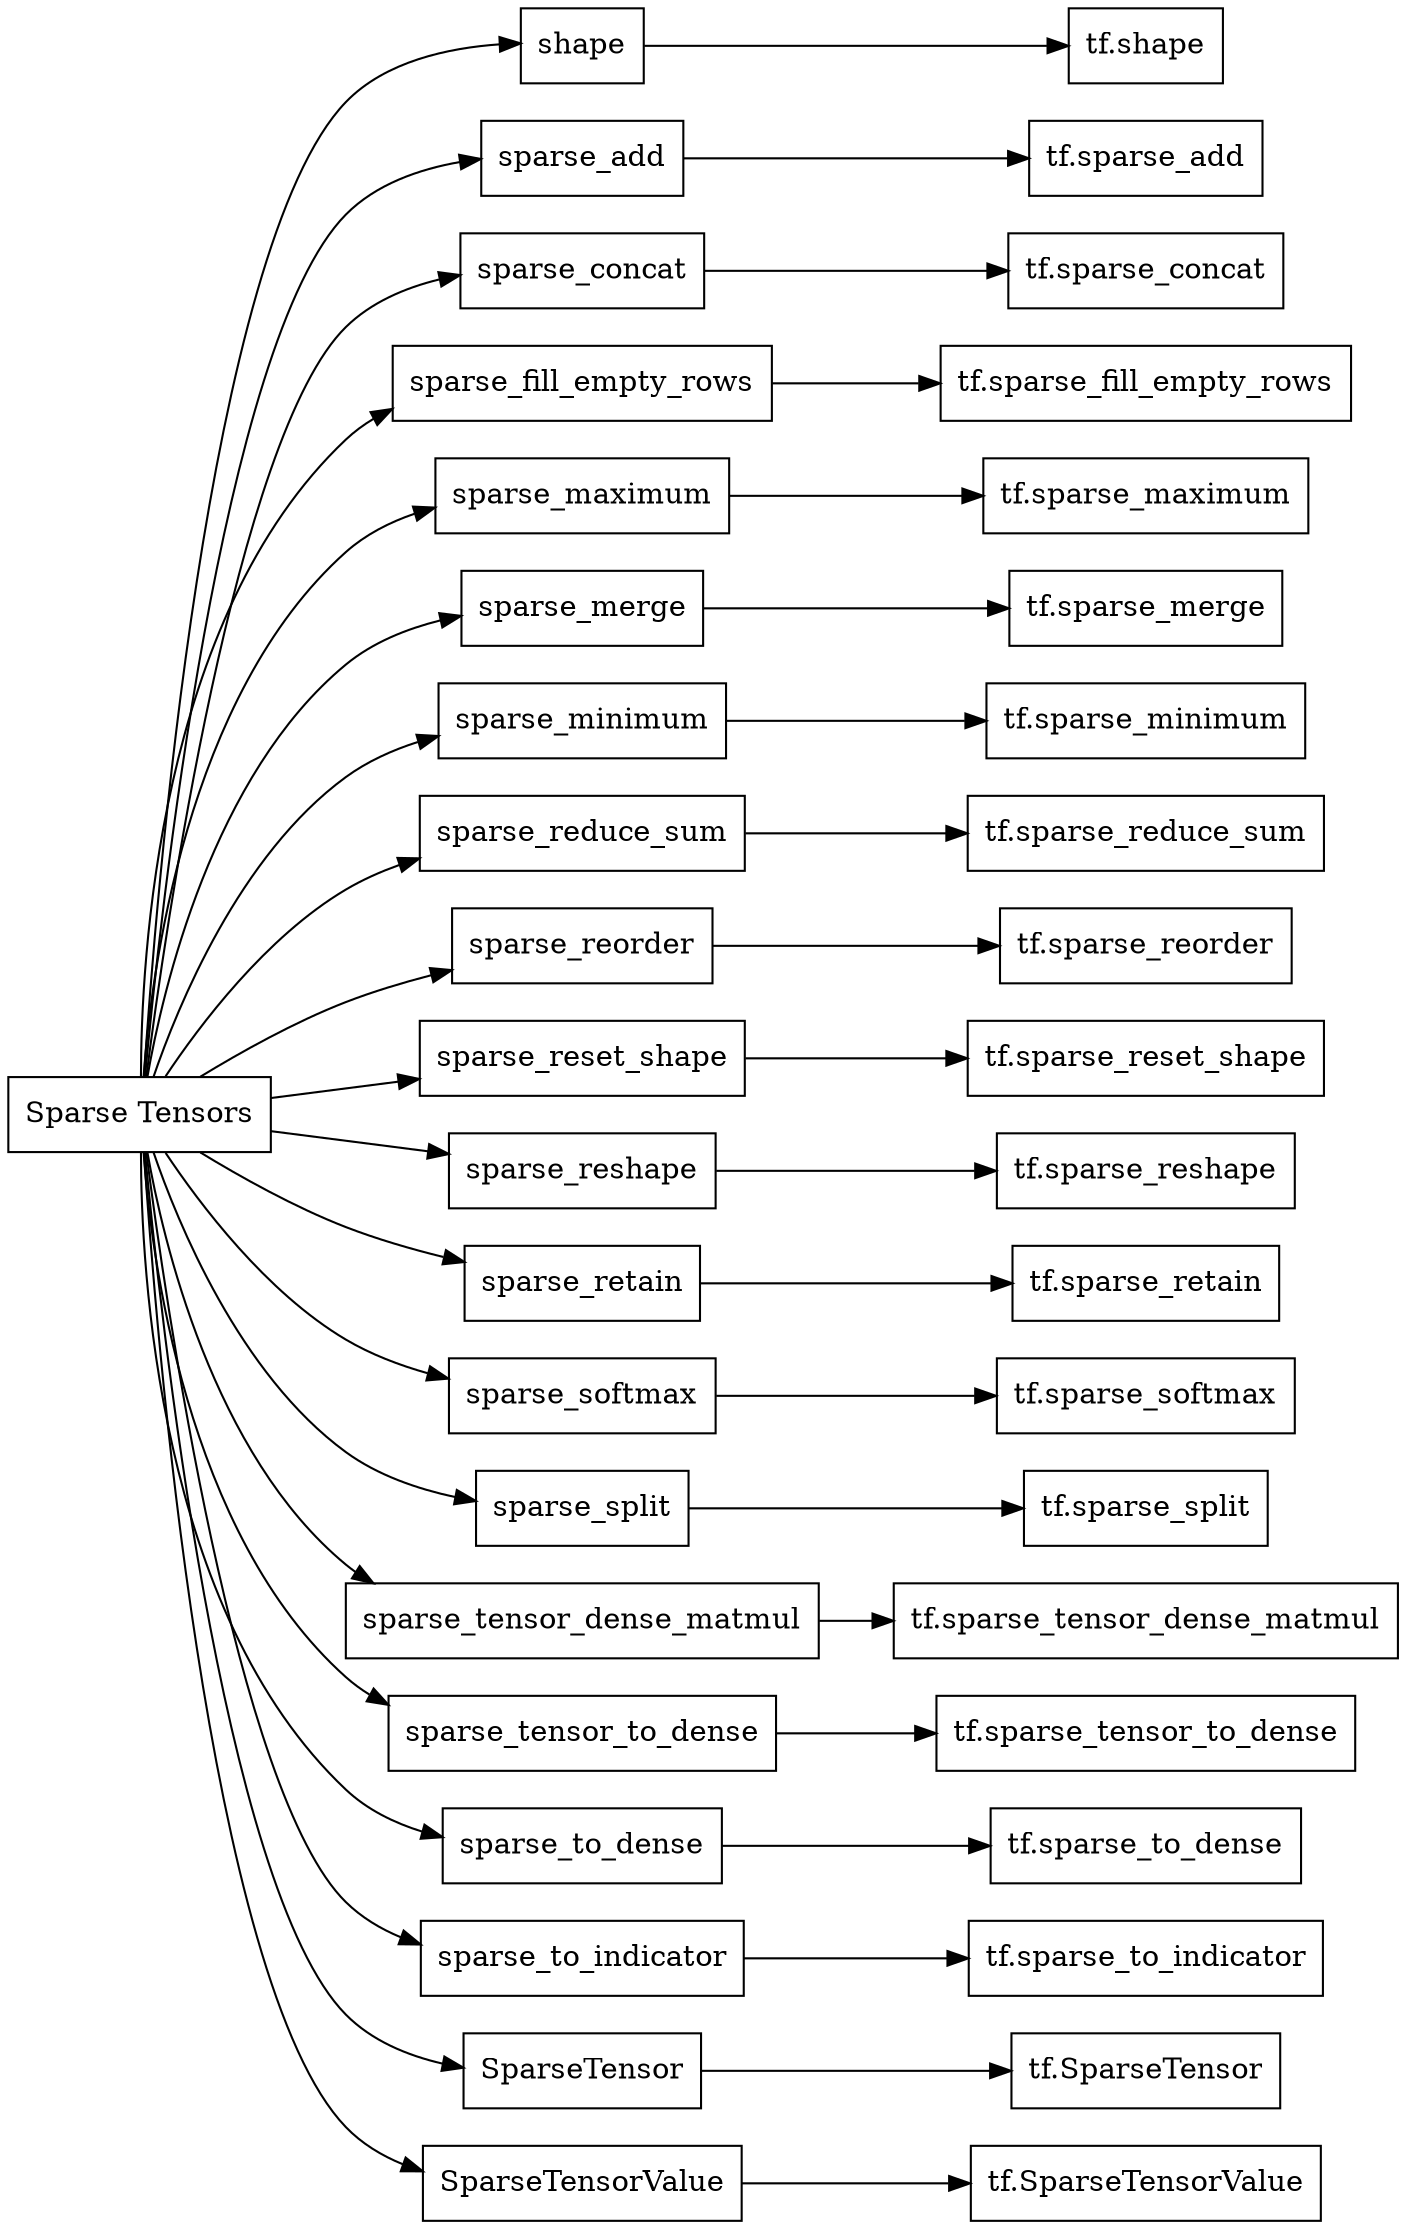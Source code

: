 digraph "Sparse Tensors"{
rankdir="LR"
node [shape="box"]
		"Sparse Tensors" -> "shape" -> "tf.shape";
		"Sparse Tensors" -> "sparse_add" -> "tf.sparse_add";
		"Sparse Tensors" -> "sparse_concat" -> "tf.sparse_concat";
		"Sparse Tensors" -> "sparse_fill_empty_rows" -> "tf.sparse_fill_empty_rows";
		"Sparse Tensors" -> "sparse_maximum" -> "tf.sparse_maximum";
		"Sparse Tensors" -> "sparse_merge" -> "tf.sparse_merge";
		"Sparse Tensors" -> "sparse_minimum" -> "tf.sparse_minimum";
		"Sparse Tensors" -> "sparse_reduce_sum" -> "tf.sparse_reduce_sum";
		"Sparse Tensors" -> "sparse_reorder" -> "tf.sparse_reorder";
		"Sparse Tensors" -> "sparse_reset_shape" -> "tf.sparse_reset_shape";
		"Sparse Tensors" -> "sparse_reshape" -> "tf.sparse_reshape";
		"Sparse Tensors" -> "sparse_retain" -> "tf.sparse_retain";
		"Sparse Tensors" -> "sparse_softmax" -> "tf.sparse_softmax";
		"Sparse Tensors" -> "sparse_split" -> "tf.sparse_split";
		"Sparse Tensors" -> "sparse_tensor_dense_matmul" -> "tf.sparse_tensor_dense_matmul";
		"Sparse Tensors" -> "sparse_tensor_to_dense" -> "tf.sparse_tensor_to_dense";
		"Sparse Tensors" -> "sparse_to_dense" -> "tf.sparse_to_dense";
		"Sparse Tensors" -> "sparse_to_indicator" -> "tf.sparse_to_indicator";
		"Sparse Tensors" -> "SparseTensor" -> "tf.SparseTensor";
		"Sparse Tensors" -> "SparseTensorValue" -> "tf.SparseTensorValue";
}
